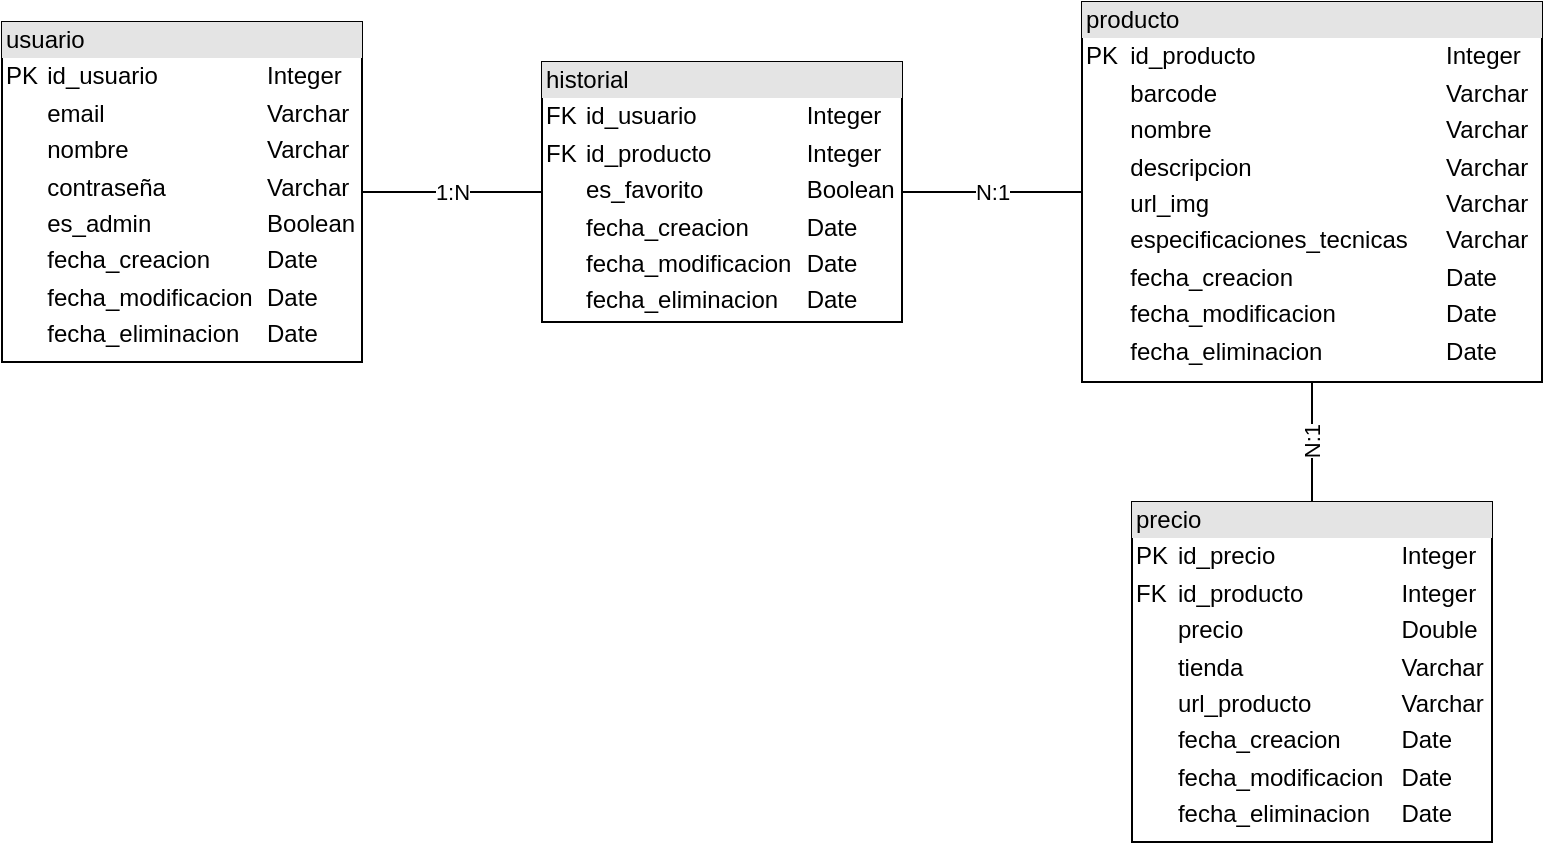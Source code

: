 <mxfile version="20.6.0" type="device"><diagram id="C5RBs43oDa-KdzZeNtuy" name="Page-1"><mxGraphModel dx="1188" dy="837" grid="1" gridSize="10" guides="1" tooltips="1" connect="1" arrows="1" fold="1" page="1" pageScale="1" pageWidth="827" pageHeight="1169" math="0" shadow="0"><root><mxCell id="WIyWlLk6GJQsqaUBKTNV-0"/><mxCell id="WIyWlLk6GJQsqaUBKTNV-1" parent="WIyWlLk6GJQsqaUBKTNV-0"/><mxCell id="-KYmPEOCkjRVAHcQgMfu-0" value="1:N" style="edgeStyle=orthogonalEdgeStyle;rounded=0;orthogonalLoop=1;jettySize=auto;html=1;strokeColor=default;endArrow=none;endFill=0;" edge="1" parent="WIyWlLk6GJQsqaUBKTNV-1" source="_ARaFnPeRqiXbHd_ETdu-40" target="51vXQsHNJf5C8rF4GiSG-1"><mxGeometry relative="1" as="geometry"/></mxCell><mxCell id="_ARaFnPeRqiXbHd_ETdu-40" value="&lt;div style=&quot;box-sizing:border-box;width:100%;background:#e4e4e4;padding:2px;&quot;&gt;usuario&lt;/div&gt;&lt;table style=&quot;width:100%;font-size:1em;&quot; cellpadding=&quot;2&quot; cellspacing=&quot;0&quot;&gt;&lt;tbody&gt;&lt;tr&gt;&lt;td&gt;PK&lt;br&gt;&lt;/td&gt;&lt;td&gt;id_usuario&lt;/td&gt;&lt;td&gt;Integer&lt;/td&gt;&lt;/tr&gt;&lt;tr&gt;&lt;td&gt;&lt;br&gt;&lt;/td&gt;&lt;td&gt;email&lt;/td&gt;&lt;td&gt;Varchar&lt;/td&gt;&lt;/tr&gt;&lt;tr&gt;&lt;td&gt;&lt;br&gt;&lt;/td&gt;&lt;td&gt;nombre&lt;/td&gt;&lt;td&gt;Varchar&lt;br&gt;&lt;/td&gt;&lt;/tr&gt;&lt;tr&gt;&lt;td&gt;&lt;/td&gt;&lt;td&gt;contraseña&lt;/td&gt;&lt;td&gt;Varchar&lt;br&gt;&lt;/td&gt;&lt;/tr&gt;&lt;tr&gt;&lt;td&gt;&lt;br&gt;&lt;/td&gt;&lt;td&gt;es_admin&lt;/td&gt;&lt;td&gt;Boolean&lt;/td&gt;&lt;/tr&gt;&lt;tr&gt;&lt;td&gt;&lt;br&gt;&lt;/td&gt;&lt;td&gt;fecha_creacion&lt;/td&gt;&lt;td&gt;Date&lt;/td&gt;&lt;/tr&gt;&lt;tr&gt;&lt;td&gt;&lt;br&gt;&lt;/td&gt;&lt;td&gt;fecha_modificacion&lt;/td&gt;&lt;td&gt;Date&lt;/td&gt;&lt;/tr&gt;&lt;tr&gt;&lt;td&gt;&lt;br&gt;&lt;/td&gt;&lt;td&gt;fecha_eliminacion&lt;/td&gt;&lt;td&gt;Date&lt;/td&gt;&lt;/tr&gt;&lt;/tbody&gt;&lt;/table&gt;" style="verticalAlign=top;align=left;overflow=fill;html=1;" parent="WIyWlLk6GJQsqaUBKTNV-1" vertex="1"><mxGeometry x="40" y="100" width="180" height="170" as="geometry"/></mxCell><mxCell id="_ARaFnPeRqiXbHd_ETdu-62" value="&lt;div style=&quot;box-sizing:border-box;width:100%;background:#e4e4e4;padding:2px;&quot;&gt;precio&lt;/div&gt;&lt;table style=&quot;width:100%;font-size:1em;&quot; cellpadding=&quot;2&quot; cellspacing=&quot;0&quot;&gt;&lt;tbody&gt;&lt;tr&gt;&lt;td&gt;PK&lt;br&gt;&lt;/td&gt;&lt;td&gt;id_precio&lt;/td&gt;&lt;td&gt;Integer&lt;/td&gt;&lt;/tr&gt;&lt;tr&gt;&lt;td&gt;FK&lt;/td&gt;&lt;td&gt;id_producto&lt;/td&gt;&lt;td&gt;Integer&lt;/td&gt;&lt;/tr&gt;&lt;tr&gt;&lt;td&gt;&lt;/td&gt;&lt;td&gt;precio&lt;/td&gt;&lt;td&gt;Double&lt;br&gt;&lt;/td&gt;&lt;/tr&gt;&lt;tr&gt;&lt;td&gt;&lt;br&gt;&lt;/td&gt;&lt;td&gt;tienda&lt;/td&gt;&lt;td&gt;Varchar&lt;br&gt;&lt;/td&gt;&lt;/tr&gt;&lt;tr&gt;&lt;td&gt;&lt;br&gt;&lt;/td&gt;&lt;td&gt;url_producto&lt;/td&gt;&lt;td&gt;Varchar&lt;/td&gt;&lt;/tr&gt;&lt;tr&gt;&lt;td&gt;&lt;br&gt;&lt;/td&gt;&lt;td&gt;fecha_creacion&lt;br&gt;&lt;/td&gt;&lt;td&gt;Date&lt;/td&gt;&lt;/tr&gt;&lt;tr&gt;&lt;td&gt;&lt;br&gt;&lt;/td&gt;&lt;td&gt;fecha_modificacion&lt;br&gt;&lt;/td&gt;&lt;td&gt;Date&lt;/td&gt;&lt;/tr&gt;&lt;tr&gt;&lt;td&gt;&lt;br&gt;&lt;/td&gt;&lt;td&gt;fecha_eliminacion&lt;br&gt;&lt;/td&gt;&lt;td&gt;Date&lt;/td&gt;&lt;/tr&gt;&lt;/tbody&gt;&lt;/table&gt;" style="verticalAlign=top;align=left;overflow=fill;html=1;" parent="WIyWlLk6GJQsqaUBKTNV-1" vertex="1"><mxGeometry x="605" y="340" width="180" height="170" as="geometry"/></mxCell><mxCell id="51vXQsHNJf5C8rF4GiSG-6" value="N:1" style="edgeStyle=orthogonalEdgeStyle;rounded=0;orthogonalLoop=1;jettySize=auto;html=1;exitX=0.5;exitY=1;exitDx=0;exitDy=0;entryX=0.5;entryY=0;entryDx=0;entryDy=0;endArrow=none;endFill=0;horizontal=0;align=center;" parent="WIyWlLk6GJQsqaUBKTNV-1" source="51vXQsHNJf5C8rF4GiSG-0" target="_ARaFnPeRqiXbHd_ETdu-62" edge="1"><mxGeometry relative="1" as="geometry"/></mxCell><mxCell id="51vXQsHNJf5C8rF4GiSG-0" value="&lt;div style=&quot;box-sizing:border-box;width:100%;background:#e4e4e4;padding:2px;&quot;&gt;producto&lt;/div&gt;&lt;table style=&quot;width:100%;font-size:1em;&quot; cellpadding=&quot;2&quot; cellspacing=&quot;0&quot;&gt;&lt;tbody&gt;&lt;tr&gt;&lt;td&gt;PK&lt;br&gt;&lt;/td&gt;&lt;td&gt;id_producto&lt;/td&gt;&lt;td&gt;Integer&lt;/td&gt;&lt;/tr&gt;&lt;tr&gt;&lt;td&gt;&lt;br&gt;&lt;/td&gt;&lt;td&gt;barcode&lt;/td&gt;&lt;td&gt;Varchar&lt;/td&gt;&lt;/tr&gt;&lt;tr&gt;&lt;td&gt;&lt;br&gt;&lt;/td&gt;&lt;td&gt;nombre&lt;br&gt;&lt;/td&gt;&lt;td&gt;Varchar&lt;br&gt;&lt;/td&gt;&lt;/tr&gt;&lt;tr&gt;&lt;td&gt;&lt;/td&gt;&lt;td&gt;descripcion&lt;/td&gt;&lt;td&gt;Varchar&lt;br&gt;&lt;/td&gt;&lt;/tr&gt;&lt;tr&gt;&lt;td&gt;&lt;br&gt;&lt;/td&gt;&lt;td&gt;url_img&lt;/td&gt;&lt;td&gt;Varchar&lt;/td&gt;&lt;/tr&gt;&lt;tr&gt;&lt;td&gt;&lt;br&gt;&lt;/td&gt;&lt;td&gt;especificaciones_tecnicas&lt;/td&gt;&lt;td&gt;Varchar&lt;/td&gt;&lt;/tr&gt;&lt;tr&gt;&lt;td&gt;&lt;br&gt;&lt;/td&gt;&lt;td&gt;fecha_creacion&lt;br&gt;&lt;/td&gt;&lt;td&gt;Date&lt;/td&gt;&lt;/tr&gt;&lt;tr&gt;&lt;td&gt;&lt;br&gt;&lt;/td&gt;&lt;td&gt;fecha_modificacion&lt;br&gt;&lt;/td&gt;&lt;td&gt;Date&lt;br&gt;&lt;/td&gt;&lt;/tr&gt;&lt;tr&gt;&lt;td&gt;&lt;br&gt;&lt;/td&gt;&lt;td&gt;fecha_eliminacion&lt;br&gt;&lt;/td&gt;&lt;td&gt;Date&lt;br&gt;&lt;/td&gt;&lt;/tr&gt;&lt;/tbody&gt;&lt;/table&gt;" style="verticalAlign=top;align=left;overflow=fill;html=1;" parent="WIyWlLk6GJQsqaUBKTNV-1" vertex="1"><mxGeometry x="580" y="90" width="230" height="190" as="geometry"/></mxCell><mxCell id="-KYmPEOCkjRVAHcQgMfu-1" value="N:1" style="edgeStyle=orthogonalEdgeStyle;rounded=0;orthogonalLoop=1;jettySize=auto;html=1;entryX=0;entryY=0.5;entryDx=0;entryDy=0;endArrow=none;endFill=0;" edge="1" parent="WIyWlLk6GJQsqaUBKTNV-1" source="51vXQsHNJf5C8rF4GiSG-1" target="51vXQsHNJf5C8rF4GiSG-0"><mxGeometry relative="1" as="geometry"/></mxCell><mxCell id="51vXQsHNJf5C8rF4GiSG-1" value="&lt;div style=&quot;box-sizing:border-box;width:100%;background:#e4e4e4;padding:2px;&quot;&gt;historial&lt;/div&gt;&lt;table style=&quot;width:100%;font-size:1em;&quot; cellpadding=&quot;2&quot; cellspacing=&quot;0&quot;&gt;&lt;tbody&gt;&lt;tr&gt;&lt;td&gt;FK&lt;br&gt;&lt;/td&gt;&lt;td&gt;id_usuario&lt;/td&gt;&lt;td&gt;Integer&lt;/td&gt;&lt;/tr&gt;&lt;tr&gt;&lt;td&gt;FK&lt;/td&gt;&lt;td&gt;id_producto&lt;br&gt;&lt;/td&gt;&lt;td&gt;Integer&lt;br&gt;&lt;/td&gt;&lt;/tr&gt;&lt;tr&gt;&lt;td&gt;&lt;br&gt;&lt;/td&gt;&lt;td&gt;es_favorito&lt;/td&gt;&lt;td&gt;Boolean&lt;/td&gt;&lt;/tr&gt;&lt;tr&gt;&lt;td&gt;&lt;br&gt;&lt;/td&gt;&lt;td&gt;fecha_creacion&lt;/td&gt;&lt;td&gt;Date&lt;/td&gt;&lt;/tr&gt;&lt;tr&gt;&lt;td&gt;&lt;br&gt;&lt;/td&gt;&lt;td&gt;fecha_modificacion&lt;br&gt;&lt;/td&gt;&lt;td&gt;Date&lt;/td&gt;&lt;/tr&gt;&lt;tr&gt;&lt;td&gt;&lt;br&gt;&lt;/td&gt;&lt;td&gt;fecha_eliminacion&lt;br&gt;&lt;/td&gt;&lt;td&gt;Date&lt;br&gt;&lt;/td&gt;&lt;/tr&gt;&lt;/tbody&gt;&lt;/table&gt;" style="verticalAlign=top;align=left;overflow=fill;html=1;" parent="WIyWlLk6GJQsqaUBKTNV-1" vertex="1"><mxGeometry x="310" y="120" width="180" height="130" as="geometry"/></mxCell></root></mxGraphModel></diagram></mxfile>